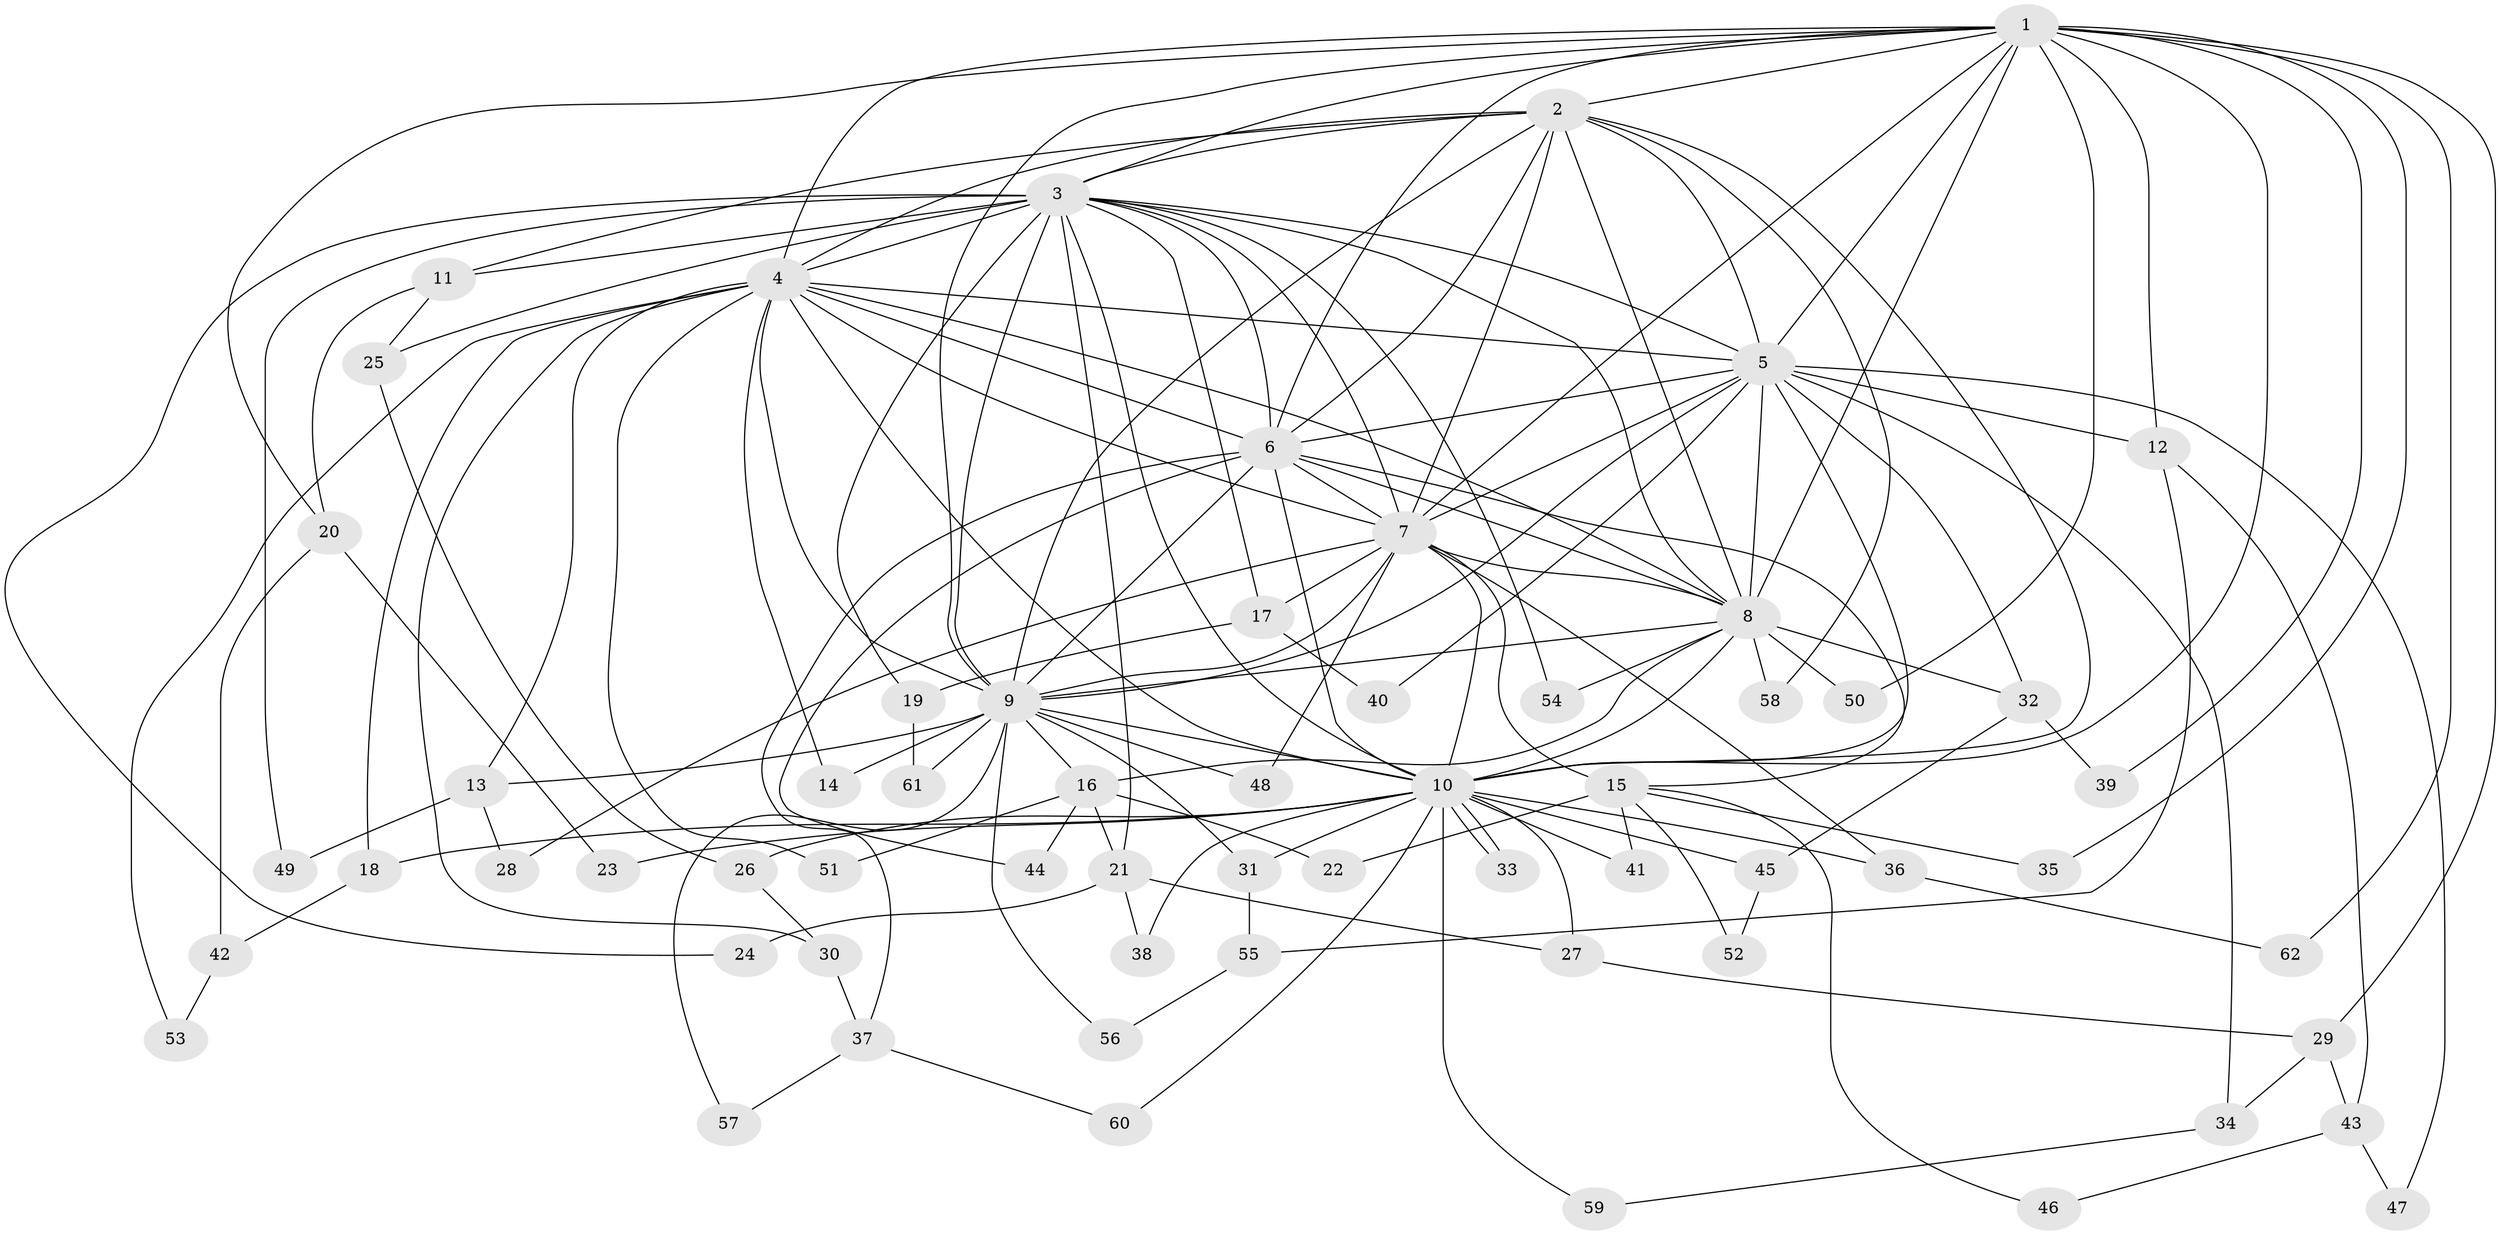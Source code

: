 // coarse degree distribution, {16: 0.05555555555555555, 13: 0.05555555555555555, 4: 0.16666666666666666, 3: 0.16666666666666666, 2: 0.4444444444444444, 1: 0.1111111111111111}
// Generated by graph-tools (version 1.1) at 2025/17/03/04/25 18:17:33]
// undirected, 62 vertices, 149 edges
graph export_dot {
graph [start="1"]
  node [color=gray90,style=filled];
  1;
  2;
  3;
  4;
  5;
  6;
  7;
  8;
  9;
  10;
  11;
  12;
  13;
  14;
  15;
  16;
  17;
  18;
  19;
  20;
  21;
  22;
  23;
  24;
  25;
  26;
  27;
  28;
  29;
  30;
  31;
  32;
  33;
  34;
  35;
  36;
  37;
  38;
  39;
  40;
  41;
  42;
  43;
  44;
  45;
  46;
  47;
  48;
  49;
  50;
  51;
  52;
  53;
  54;
  55;
  56;
  57;
  58;
  59;
  60;
  61;
  62;
  1 -- 2;
  1 -- 3;
  1 -- 4;
  1 -- 5;
  1 -- 6;
  1 -- 7;
  1 -- 8;
  1 -- 9;
  1 -- 10;
  1 -- 12;
  1 -- 20;
  1 -- 29;
  1 -- 35;
  1 -- 39;
  1 -- 50;
  1 -- 62;
  2 -- 3;
  2 -- 4;
  2 -- 5;
  2 -- 6;
  2 -- 7;
  2 -- 8;
  2 -- 9;
  2 -- 10;
  2 -- 11;
  2 -- 58;
  3 -- 4;
  3 -- 5;
  3 -- 6;
  3 -- 7;
  3 -- 8;
  3 -- 9;
  3 -- 10;
  3 -- 11;
  3 -- 17;
  3 -- 19;
  3 -- 21;
  3 -- 24;
  3 -- 25;
  3 -- 49;
  3 -- 54;
  4 -- 5;
  4 -- 6;
  4 -- 7;
  4 -- 8;
  4 -- 9;
  4 -- 10;
  4 -- 13;
  4 -- 14;
  4 -- 18;
  4 -- 30;
  4 -- 51;
  4 -- 53;
  5 -- 6;
  5 -- 7;
  5 -- 8;
  5 -- 9;
  5 -- 10;
  5 -- 12;
  5 -- 32;
  5 -- 34;
  5 -- 40;
  5 -- 47;
  6 -- 7;
  6 -- 8;
  6 -- 9;
  6 -- 10;
  6 -- 15;
  6 -- 37;
  6 -- 44;
  7 -- 8;
  7 -- 9;
  7 -- 10;
  7 -- 15;
  7 -- 17;
  7 -- 28;
  7 -- 36;
  7 -- 48;
  8 -- 9;
  8 -- 10;
  8 -- 16;
  8 -- 32;
  8 -- 50;
  8 -- 54;
  8 -- 58;
  9 -- 10;
  9 -- 13;
  9 -- 14;
  9 -- 16;
  9 -- 31;
  9 -- 48;
  9 -- 56;
  9 -- 57;
  9 -- 61;
  10 -- 18;
  10 -- 23;
  10 -- 26;
  10 -- 27;
  10 -- 31;
  10 -- 33;
  10 -- 33;
  10 -- 36;
  10 -- 38;
  10 -- 41;
  10 -- 45;
  10 -- 59;
  10 -- 60;
  11 -- 20;
  11 -- 25;
  12 -- 43;
  12 -- 55;
  13 -- 28;
  13 -- 49;
  15 -- 22;
  15 -- 35;
  15 -- 41;
  15 -- 46;
  15 -- 52;
  16 -- 21;
  16 -- 22;
  16 -- 44;
  16 -- 51;
  17 -- 19;
  17 -- 40;
  18 -- 42;
  19 -- 61;
  20 -- 23;
  20 -- 42;
  21 -- 24;
  21 -- 27;
  21 -- 38;
  25 -- 26;
  26 -- 30;
  27 -- 29;
  29 -- 34;
  29 -- 43;
  30 -- 37;
  31 -- 55;
  32 -- 39;
  32 -- 45;
  34 -- 59;
  36 -- 62;
  37 -- 57;
  37 -- 60;
  42 -- 53;
  43 -- 46;
  43 -- 47;
  45 -- 52;
  55 -- 56;
}

